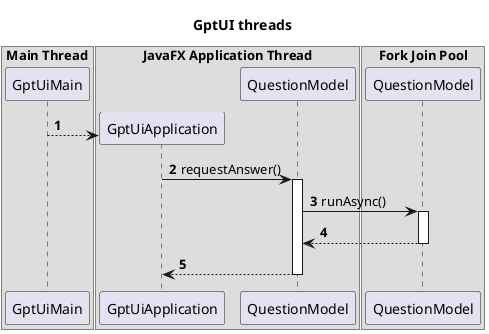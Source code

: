 @startuml
title GptUI threads

autonumber
autoactivate on

box Main Thread
participant GptUiMain
end box

box JavaFX Application Thread
participant GptUiApplication
participant QuestionModel as QuestionModelFx
end box

box Fork Join Pool
participant QuestionModel as QuestionModelPool
end box

GptUiMain --> GptUiApplication **
GptUiApplication -> QuestionModelFx: requestAnswer()
QuestionModelFx -> QuestionModelPool: runAsync()
QuestionModelFx <-- QuestionModelPool
GptUiApplication <-- QuestionModelFx


@enduml